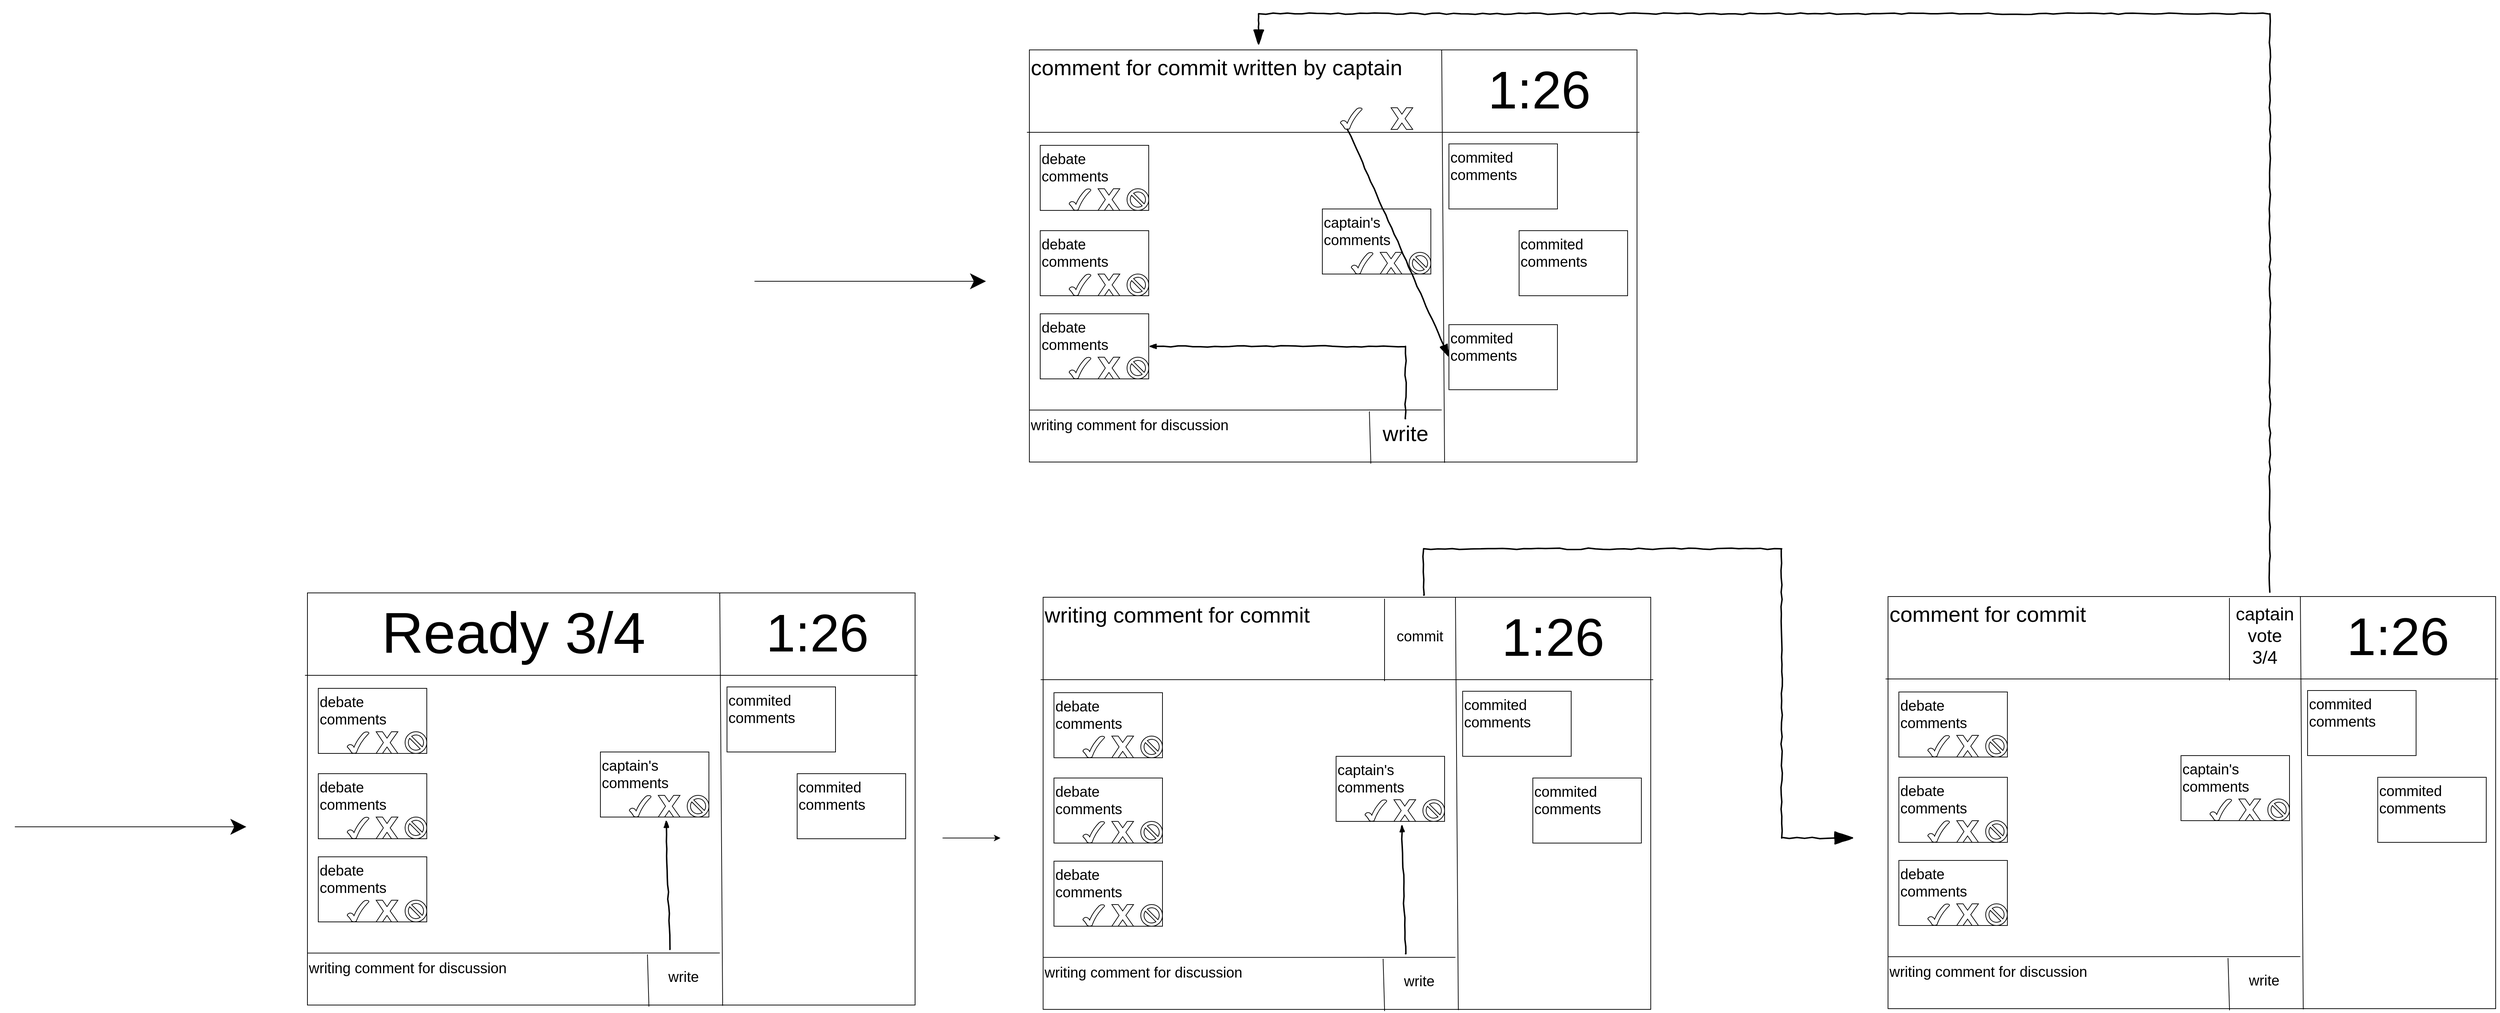 <mxfile version="10.6.1" type="github"><diagram id="ZdFKePdr-FafEi4MBhRc" name="Page-1"><mxGraphModel dx="5631" dy="2274" grid="1" gridSize="20" guides="1" tooltips="1" connect="1" arrows="1" fold="1" page="1" pageScale="1" pageWidth="827" pageHeight="1169" math="0" shadow="0"><root><mxCell id="0"/><mxCell id="1" parent="0"/><mxCell id="f2f6UKd6Drw-5lWXuUiP-39" value="" style="rounded=0;whiteSpace=wrap;html=1;" vertex="1" parent="1"><mxGeometry y="90" width="840" height="570" as="geometry"/></mxCell><mxCell id="f2f6UKd6Drw-5lWXuUiP-42" value="" style="endArrow=none;html=1;entryX=0.796;entryY=-0.002;entryDx=0;entryDy=0;entryPerimeter=0;exitX=0.801;exitY=1;exitDx=0;exitDy=0;exitPerimeter=0;" edge="1" parent="1"><mxGeometry width="50" height="50" relative="1" as="geometry"><mxPoint x="574" y="661" as="sourcePoint"/><mxPoint x="570" y="90" as="targetPoint"/></mxGeometry></mxCell><mxCell id="f2f6UKd6Drw-5lWXuUiP-43" value="" style="endArrow=none;html=1;entryX=1.004;entryY=0.2;entryDx=0;entryDy=0;entryPerimeter=0;exitX=-0.004;exitY=0.2;exitDx=0;exitDy=0;exitPerimeter=0;" edge="1" parent="1" source="f2f6UKd6Drw-5lWXuUiP-39" target="f2f6UKd6Drw-5lWXuUiP-39"><mxGeometry width="50" height="50" relative="1" as="geometry"><mxPoint x="570" y="200" as="sourcePoint"/><mxPoint x="850" y="200" as="targetPoint"/></mxGeometry></mxCell><mxCell id="f2f6UKd6Drw-5lWXuUiP-44" value="&lt;font style=&quot;font-size: 73px&quot;&gt;1:26&lt;/font&gt;" style="text;html=1;strokeColor=none;fillColor=none;align=center;verticalAlign=middle;whiteSpace=wrap;rounded=0;" vertex="1" parent="1"><mxGeometry x="570" y="90" width="270" height="110" as="geometry"/></mxCell><mxCell id="f2f6UKd6Drw-5lWXuUiP-51" value="" style="rounded=0;whiteSpace=wrap;html=1;" vertex="1" parent="1"><mxGeometry x="15" y="222" width="150" height="90" as="geometry"/></mxCell><mxCell id="f2f6UKd6Drw-5lWXuUiP-52" value="&lt;font style=&quot;font-size: 20px&quot;&gt;debate comments&lt;br&gt;&lt;/font&gt;&lt;br&gt;&lt;br&gt;&lt;br&gt;&amp;nbsp; &amp;nbsp; &amp;nbsp; &amp;nbsp; &amp;nbsp; &amp;nbsp; &amp;nbsp; &amp;nbsp; &amp;nbsp; &amp;nbsp; &amp;nbsp; &amp;nbsp; &amp;nbsp; &amp;nbsp;&amp;nbsp;&lt;br&gt;" style="text;html=1;strokeColor=none;fillColor=none;align=left;verticalAlign=top;whiteSpace=wrap;rounded=0;" vertex="1" parent="1"><mxGeometry x="15" y="222" width="150" height="90" as="geometry"/></mxCell><mxCell id="f2f6UKd6Drw-5lWXuUiP-53" value="" style="verticalLabelPosition=bottom;verticalAlign=top;html=1;shape=mxgraph.basic.tick;align=left;" vertex="1" parent="1"><mxGeometry x="55" y="282" width="30" height="30" as="geometry"/></mxCell><mxCell id="f2f6UKd6Drw-5lWXuUiP-54" value="" style="verticalLabelPosition=bottom;verticalAlign=top;html=1;shape=mxgraph.basic.x;align=left;" vertex="1" parent="1"><mxGeometry x="95" y="282" width="30" height="30" as="geometry"/></mxCell><mxCell id="f2f6UKd6Drw-5lWXuUiP-55" value="" style="verticalLabelPosition=bottom;verticalAlign=top;html=1;shape=mxgraph.basic.no_symbol;align=left;" vertex="1" parent="1"><mxGeometry x="135" y="282" width="30" height="30" as="geometry"/></mxCell><mxCell id="f2f6UKd6Drw-5lWXuUiP-56" value="" style="rounded=0;whiteSpace=wrap;html=1;" vertex="1" parent="1"><mxGeometry x="15" y="340" width="150" height="90" as="geometry"/></mxCell><mxCell id="f2f6UKd6Drw-5lWXuUiP-57" value="&lt;font style=&quot;font-size: 20px&quot;&gt;debate comments&lt;br&gt;&lt;br&gt;&lt;br&gt;&lt;br&gt;&amp;nbsp; &amp;nbsp; &amp;nbsp; &amp;nbsp; &amp;nbsp; &amp;nbsp; &amp;nbsp; &amp;nbsp; &amp;nbsp; &amp;nbsp; &amp;nbsp; &amp;nbsp; &amp;nbsp; &amp;nbsp;&amp;nbsp;&lt;/font&gt;&lt;br&gt;" style="text;html=1;strokeColor=none;fillColor=none;align=left;verticalAlign=top;whiteSpace=wrap;rounded=0;" vertex="1" parent="1"><mxGeometry x="15" y="340" width="150" height="90" as="geometry"/></mxCell><mxCell id="f2f6UKd6Drw-5lWXuUiP-58" value="" style="verticalLabelPosition=bottom;verticalAlign=top;html=1;shape=mxgraph.basic.tick;align=left;" vertex="1" parent="1"><mxGeometry x="55" y="400" width="30" height="30" as="geometry"/></mxCell><mxCell id="f2f6UKd6Drw-5lWXuUiP-59" value="" style="verticalLabelPosition=bottom;verticalAlign=top;html=1;shape=mxgraph.basic.x;align=left;" vertex="1" parent="1"><mxGeometry x="95" y="400" width="30" height="30" as="geometry"/></mxCell><mxCell id="f2f6UKd6Drw-5lWXuUiP-60" value="" style="verticalLabelPosition=bottom;verticalAlign=top;html=1;shape=mxgraph.basic.no_symbol;align=left;" vertex="1" parent="1"><mxGeometry x="135" y="400" width="30" height="30" as="geometry"/></mxCell><mxCell id="f2f6UKd6Drw-5lWXuUiP-61" value="" style="rounded=0;whiteSpace=wrap;html=1;" vertex="1" parent="1"><mxGeometry x="15" y="455" width="150" height="90" as="geometry"/></mxCell><mxCell id="f2f6UKd6Drw-5lWXuUiP-62" value="&lt;font style=&quot;font-size: 20px&quot;&gt;debate comments&lt;br&gt;&lt;/font&gt;&lt;br&gt;&lt;br&gt;&lt;br&gt;&amp;nbsp; &amp;nbsp; &amp;nbsp; &amp;nbsp; &amp;nbsp; &amp;nbsp; &amp;nbsp; &amp;nbsp; &amp;nbsp; &amp;nbsp; &amp;nbsp; &amp;nbsp; &amp;nbsp; &amp;nbsp;&amp;nbsp;&lt;br&gt;" style="text;html=1;strokeColor=none;fillColor=none;align=left;verticalAlign=top;whiteSpace=wrap;rounded=0;" vertex="1" parent="1"><mxGeometry x="15" y="455" width="150" height="90" as="geometry"/></mxCell><mxCell id="f2f6UKd6Drw-5lWXuUiP-63" value="" style="verticalLabelPosition=bottom;verticalAlign=top;html=1;shape=mxgraph.basic.tick;align=left;" vertex="1" parent="1"><mxGeometry x="55" y="515" width="30" height="30" as="geometry"/></mxCell><mxCell id="f2f6UKd6Drw-5lWXuUiP-64" value="" style="verticalLabelPosition=bottom;verticalAlign=top;html=1;shape=mxgraph.basic.x;align=left;" vertex="1" parent="1"><mxGeometry x="95" y="515" width="30" height="30" as="geometry"/></mxCell><mxCell id="f2f6UKd6Drw-5lWXuUiP-65" value="" style="verticalLabelPosition=bottom;verticalAlign=top;html=1;shape=mxgraph.basic.no_symbol;align=left;" vertex="1" parent="1"><mxGeometry x="135" y="515" width="30" height="30" as="geometry"/></mxCell><mxCell id="f2f6UKd6Drw-5lWXuUiP-66" value="" style="rounded=0;whiteSpace=wrap;html=1;" vertex="1" parent="1"><mxGeometry x="405" y="310" width="150" height="90" as="geometry"/></mxCell><mxCell id="f2f6UKd6Drw-5lWXuUiP-67" value="&lt;font style=&quot;font-size: 20px&quot;&gt;captain's comments&lt;br&gt;&lt;/font&gt;&lt;br&gt;&lt;br&gt;&lt;br&gt;&amp;nbsp; &amp;nbsp; &amp;nbsp; &amp;nbsp; &amp;nbsp; &amp;nbsp; &amp;nbsp; &amp;nbsp; &amp;nbsp; &amp;nbsp; &amp;nbsp; &amp;nbsp; &amp;nbsp; &amp;nbsp;&amp;nbsp;&lt;br&gt;" style="text;html=1;strokeColor=none;fillColor=none;align=left;verticalAlign=top;whiteSpace=wrap;rounded=0;" vertex="1" parent="1"><mxGeometry x="405" y="310" width="150" height="90" as="geometry"/></mxCell><mxCell id="f2f6UKd6Drw-5lWXuUiP-68" value="" style="verticalLabelPosition=bottom;verticalAlign=top;html=1;shape=mxgraph.basic.tick;align=left;" vertex="1" parent="1"><mxGeometry x="445" y="370" width="30" height="30" as="geometry"/></mxCell><mxCell id="f2f6UKd6Drw-5lWXuUiP-69" value="" style="verticalLabelPosition=bottom;verticalAlign=top;html=1;shape=mxgraph.basic.x;align=left;" vertex="1" parent="1"><mxGeometry x="485" y="370" width="30" height="30" as="geometry"/></mxCell><mxCell id="f2f6UKd6Drw-5lWXuUiP-70" value="" style="verticalLabelPosition=bottom;verticalAlign=top;html=1;shape=mxgraph.basic.no_symbol;align=left;fontSize=20;" vertex="1" parent="1"><mxGeometry x="525" y="370" width="30" height="30" as="geometry"/></mxCell><mxCell id="f2f6UKd6Drw-5lWXuUiP-71" value="&lt;div style=&quot;text-align: left&quot;&gt;&lt;font style=&quot;font-size: 30px&quot;&gt;comment for commit written by captain&lt;/font&gt;&lt;/div&gt;" style="text;html=1;strokeColor=none;fillColor=none;align=left;verticalAlign=top;whiteSpace=wrap;rounded=0;" vertex="1" parent="1"><mxGeometry y="90" width="570" height="110" as="geometry"/></mxCell><mxCell id="f2f6UKd6Drw-5lWXuUiP-72" value="" style="verticalLabelPosition=bottom;verticalAlign=top;html=1;shape=mxgraph.basic.tick;align=left;" vertex="1" parent="1"><mxGeometry x="430" y="170" width="30" height="30" as="geometry"/></mxCell><mxCell id="f2f6UKd6Drw-5lWXuUiP-73" value="" style="verticalLabelPosition=bottom;verticalAlign=top;html=1;shape=mxgraph.basic.x;align=left;" vertex="1" parent="1"><mxGeometry x="500" y="170" width="30" height="30" as="geometry"/></mxCell><mxCell id="f2f6UKd6Drw-5lWXuUiP-74" value="" style="endArrow=none;html=1;exitX=0;exitY=0.874;exitDx=0;exitDy=0;exitPerimeter=0;" edge="1" parent="1" source="f2f6UKd6Drw-5lWXuUiP-39"><mxGeometry width="50" height="50" relative="1" as="geometry"><mxPoint y="840" as="sourcePoint"/><mxPoint x="570" y="588" as="targetPoint"/></mxGeometry></mxCell><mxCell id="f2f6UKd6Drw-5lWXuUiP-75" value="&lt;font style=&quot;font-size: 30px&quot;&gt;write&lt;/font&gt;" style="text;html=1;strokeColor=none;fillColor=none;align=center;verticalAlign=middle;whiteSpace=wrap;rounded=0;" vertex="1" parent="1"><mxGeometry x="500" y="610" width="40" height="20" as="geometry"/></mxCell><mxCell id="f2f6UKd6Drw-5lWXuUiP-76" value="" style="endArrow=none;html=1;exitX=0.562;exitY=1.004;exitDx=0;exitDy=0;exitPerimeter=0;" edge="1" parent="1" source="f2f6UKd6Drw-5lWXuUiP-39"><mxGeometry width="50" height="50" relative="1" as="geometry"><mxPoint y="870" as="sourcePoint"/><mxPoint x="470" y="590" as="targetPoint"/></mxGeometry></mxCell><mxCell id="f2f6UKd6Drw-5lWXuUiP-77" value="&lt;font style=&quot;font-size: 20px&quot;&gt;writing comment for discussion&lt;/font&gt;" style="text;html=1;strokeColor=none;fillColor=none;align=left;verticalAlign=top;whiteSpace=wrap;rounded=0;" vertex="1" parent="1"><mxGeometry y="590" width="360" height="20" as="geometry"/></mxCell><mxCell id="f2f6UKd6Drw-5lWXuUiP-78" value="" style="rounded=0;whiteSpace=wrap;html=1;" vertex="1" parent="1"><mxGeometry x="580" y="220" width="150" height="90" as="geometry"/></mxCell><mxCell id="f2f6UKd6Drw-5lWXuUiP-79" value="&lt;font style=&quot;font-size: 20px&quot;&gt;commited comments&lt;br&gt;&lt;/font&gt;&lt;br&gt;" style="text;html=1;strokeColor=none;fillColor=none;align=left;verticalAlign=top;whiteSpace=wrap;rounded=0;" vertex="1" parent="1"><mxGeometry x="580" y="220" width="150" height="90" as="geometry"/></mxCell><mxCell id="f2f6UKd6Drw-5lWXuUiP-80" value="" style="rounded=0;whiteSpace=wrap;html=1;fontSize=20;" vertex="1" parent="1"><mxGeometry x="677" y="340" width="150" height="90" as="geometry"/></mxCell><mxCell id="f2f6UKd6Drw-5lWXuUiP-81" value="commited comments&lt;br style=&quot;font-size: 20px;&quot;&gt;&lt;br style=&quot;font-size: 20px;&quot;&gt;" style="text;html=1;strokeColor=none;fillColor=none;align=left;verticalAlign=top;whiteSpace=wrap;rounded=0;fontSize=20;" vertex="1" parent="1"><mxGeometry x="677" y="340" width="150" height="90" as="geometry"/></mxCell><mxCell id="f2f6UKd6Drw-5lWXuUiP-82" value="" style="rounded=0;whiteSpace=wrap;html=1;fontSize=20;" vertex="1" parent="1"><mxGeometry x="580" y="470" width="150" height="90" as="geometry"/></mxCell><mxCell id="f2f6UKd6Drw-5lWXuUiP-83" value="commited comments&lt;br style=&quot;font-size: 20px;&quot;&gt;&lt;br style=&quot;font-size: 20px;&quot;&gt;" style="text;html=1;strokeColor=none;fillColor=none;align=left;verticalAlign=top;whiteSpace=wrap;rounded=0;fontSize=20;" vertex="1" parent="1"><mxGeometry x="580" y="470" width="150" height="90" as="geometry"/></mxCell><mxCell id="f2f6UKd6Drw-5lWXuUiP-84" value="" style="rounded=0;whiteSpace=wrap;html=1;fontSize=12;" vertex="1" parent="1"><mxGeometry x="19" y="847" width="840" height="570" as="geometry"/></mxCell><mxCell id="f2f6UKd6Drw-5lWXuUiP-85" value="" style="endArrow=none;html=1;entryX=0.796;entryY=-0.002;entryDx=0;entryDy=0;entryPerimeter=0;exitX=0.801;exitY=1;exitDx=0;exitDy=0;exitPerimeter=0;fontSize=12;" edge="1" parent="1"><mxGeometry width="50" height="50" relative="1" as="geometry"><mxPoint x="593" y="1418" as="sourcePoint"/><mxPoint x="589" y="847" as="targetPoint"/></mxGeometry></mxCell><mxCell id="f2f6UKd6Drw-5lWXuUiP-86" value="" style="endArrow=none;html=1;entryX=1.004;entryY=0.2;entryDx=0;entryDy=0;entryPerimeter=0;exitX=-0.004;exitY=0.2;exitDx=0;exitDy=0;exitPerimeter=0;fontSize=20;" edge="1" parent="1" source="f2f6UKd6Drw-5lWXuUiP-84" target="f2f6UKd6Drw-5lWXuUiP-84"><mxGeometry width="50" height="50" relative="1" as="geometry"><mxPoint x="589" y="957" as="sourcePoint"/><mxPoint x="869" y="957" as="targetPoint"/></mxGeometry></mxCell><mxCell id="f2f6UKd6Drw-5lWXuUiP-87" value="&lt;font style=&quot;font-size: 73px&quot;&gt;1:26&lt;/font&gt;" style="text;html=1;strokeColor=none;fillColor=none;align=center;verticalAlign=middle;whiteSpace=wrap;rounded=0;fontSize=45;" vertex="1" parent="1"><mxGeometry x="589" y="847" width="270" height="110" as="geometry"/></mxCell><mxCell id="f2f6UKd6Drw-5lWXuUiP-88" value="" style="rounded=0;whiteSpace=wrap;html=1;fontSize=20;" vertex="1" parent="1"><mxGeometry x="34" y="979" width="150" height="90" as="geometry"/></mxCell><mxCell id="f2f6UKd6Drw-5lWXuUiP-89" value="debate comments&lt;br style=&quot;font-size: 20px;&quot;&gt;&lt;br style=&quot;font-size: 20px;&quot;&gt;&lt;br style=&quot;font-size: 20px;&quot;&gt;&lt;br style=&quot;font-size: 20px;&quot;&gt;&amp;nbsp; &amp;nbsp; &amp;nbsp; &amp;nbsp; &amp;nbsp; &amp;nbsp; &amp;nbsp; &amp;nbsp; &amp;nbsp; &amp;nbsp; &amp;nbsp; &amp;nbsp; &amp;nbsp; &amp;nbsp;&amp;nbsp;&lt;br style=&quot;font-size: 20px;&quot;&gt;" style="text;html=1;strokeColor=none;fillColor=none;align=left;verticalAlign=top;whiteSpace=wrap;rounded=0;fontSize=20;" vertex="1" parent="1"><mxGeometry x="34" y="979" width="150" height="90" as="geometry"/></mxCell><mxCell id="f2f6UKd6Drw-5lWXuUiP-90" value="" style="verticalLabelPosition=bottom;verticalAlign=top;html=1;shape=mxgraph.basic.tick;align=left;fontSize=20;" vertex="1" parent="1"><mxGeometry x="74" y="1039" width="30" height="30" as="geometry"/></mxCell><mxCell id="f2f6UKd6Drw-5lWXuUiP-91" value="" style="verticalLabelPosition=bottom;verticalAlign=top;html=1;shape=mxgraph.basic.x;align=left;fontSize=20;" vertex="1" parent="1"><mxGeometry x="114" y="1039" width="30" height="30" as="geometry"/></mxCell><mxCell id="f2f6UKd6Drw-5lWXuUiP-92" value="" style="verticalLabelPosition=bottom;verticalAlign=top;html=1;shape=mxgraph.basic.no_symbol;align=left;fontSize=20;" vertex="1" parent="1"><mxGeometry x="154" y="1039" width="30" height="30" as="geometry"/></mxCell><mxCell id="f2f6UKd6Drw-5lWXuUiP-93" value="" style="rounded=0;whiteSpace=wrap;html=1;fontSize=20;" vertex="1" parent="1"><mxGeometry x="34" y="1097" width="150" height="90" as="geometry"/></mxCell><mxCell id="f2f6UKd6Drw-5lWXuUiP-94" value="debate comments&lt;br style=&quot;font-size: 20px;&quot;&gt;&lt;br style=&quot;font-size: 20px;&quot;&gt;&lt;br style=&quot;font-size: 20px;&quot;&gt;&lt;br style=&quot;font-size: 20px;&quot;&gt;&amp;nbsp; &amp;nbsp; &amp;nbsp; &amp;nbsp; &amp;nbsp; &amp;nbsp; &amp;nbsp; &amp;nbsp; &amp;nbsp; &amp;nbsp; &amp;nbsp; &amp;nbsp; &amp;nbsp; &amp;nbsp;&amp;nbsp;&lt;br style=&quot;font-size: 20px;&quot;&gt;" style="text;html=1;strokeColor=none;fillColor=none;align=left;verticalAlign=top;whiteSpace=wrap;rounded=0;fontSize=20;" vertex="1" parent="1"><mxGeometry x="34" y="1097" width="150" height="90" as="geometry"/></mxCell><mxCell id="f2f6UKd6Drw-5lWXuUiP-95" value="" style="verticalLabelPosition=bottom;verticalAlign=top;html=1;shape=mxgraph.basic.tick;align=left;fontSize=20;" vertex="1" parent="1"><mxGeometry x="74" y="1157" width="30" height="30" as="geometry"/></mxCell><mxCell id="f2f6UKd6Drw-5lWXuUiP-96" value="" style="verticalLabelPosition=bottom;verticalAlign=top;html=1;shape=mxgraph.basic.x;align=left;fontSize=20;" vertex="1" parent="1"><mxGeometry x="114" y="1157" width="30" height="30" as="geometry"/></mxCell><mxCell id="f2f6UKd6Drw-5lWXuUiP-97" value="" style="verticalLabelPosition=bottom;verticalAlign=top;html=1;shape=mxgraph.basic.no_symbol;align=left;fontSize=20;" vertex="1" parent="1"><mxGeometry x="154" y="1157" width="30" height="30" as="geometry"/></mxCell><mxCell id="f2f6UKd6Drw-5lWXuUiP-98" value="" style="rounded=0;whiteSpace=wrap;html=1;fontSize=20;" vertex="1" parent="1"><mxGeometry x="34" y="1212" width="150" height="90" as="geometry"/></mxCell><mxCell id="f2f6UKd6Drw-5lWXuUiP-99" value="debate comments&lt;br style=&quot;font-size: 20px;&quot;&gt;&lt;br style=&quot;font-size: 20px;&quot;&gt;&lt;br style=&quot;font-size: 20px;&quot;&gt;&lt;br style=&quot;font-size: 20px;&quot;&gt;&amp;nbsp; &amp;nbsp; &amp;nbsp; &amp;nbsp; &amp;nbsp; &amp;nbsp; &amp;nbsp; &amp;nbsp; &amp;nbsp; &amp;nbsp; &amp;nbsp; &amp;nbsp; &amp;nbsp; &amp;nbsp;&amp;nbsp;&lt;br style=&quot;font-size: 20px;&quot;&gt;" style="text;html=1;strokeColor=none;fillColor=none;align=left;verticalAlign=top;whiteSpace=wrap;rounded=0;fontSize=20;" vertex="1" parent="1"><mxGeometry x="34" y="1212" width="150" height="90" as="geometry"/></mxCell><mxCell id="f2f6UKd6Drw-5lWXuUiP-100" value="" style="verticalLabelPosition=bottom;verticalAlign=top;html=1;shape=mxgraph.basic.tick;align=left;fontSize=20;" vertex="1" parent="1"><mxGeometry x="74" y="1272" width="30" height="30" as="geometry"/></mxCell><mxCell id="f2f6UKd6Drw-5lWXuUiP-101" value="" style="verticalLabelPosition=bottom;verticalAlign=top;html=1;shape=mxgraph.basic.x;align=left;fontSize=20;" vertex="1" parent="1"><mxGeometry x="114" y="1272" width="30" height="30" as="geometry"/></mxCell><mxCell id="f2f6UKd6Drw-5lWXuUiP-102" value="" style="verticalLabelPosition=bottom;verticalAlign=top;html=1;shape=mxgraph.basic.no_symbol;align=left;fontSize=20;" vertex="1" parent="1"><mxGeometry x="154" y="1272" width="30" height="30" as="geometry"/></mxCell><mxCell id="f2f6UKd6Drw-5lWXuUiP-103" value="" style="rounded=0;whiteSpace=wrap;html=1;fontSize=20;" vertex="1" parent="1"><mxGeometry x="424" y="1067" width="150" height="90" as="geometry"/></mxCell><mxCell id="f2f6UKd6Drw-5lWXuUiP-104" value="captain's comments&lt;br style=&quot;font-size: 20px;&quot;&gt;&lt;br style=&quot;font-size: 20px;&quot;&gt;&lt;br style=&quot;font-size: 20px;&quot;&gt;&lt;br style=&quot;font-size: 20px;&quot;&gt;&amp;nbsp; &amp;nbsp; &amp;nbsp; &amp;nbsp; &amp;nbsp; &amp;nbsp; &amp;nbsp; &amp;nbsp; &amp;nbsp; &amp;nbsp; &amp;nbsp; &amp;nbsp; &amp;nbsp; &amp;nbsp;&amp;nbsp;&lt;br style=&quot;font-size: 20px;&quot;&gt;" style="text;html=1;strokeColor=none;fillColor=none;align=left;verticalAlign=top;whiteSpace=wrap;rounded=0;fontSize=20;" vertex="1" parent="1"><mxGeometry x="424" y="1067" width="150" height="90" as="geometry"/></mxCell><mxCell id="f2f6UKd6Drw-5lWXuUiP-105" value="" style="verticalLabelPosition=bottom;verticalAlign=top;html=1;shape=mxgraph.basic.tick;align=left;fontSize=20;" vertex="1" parent="1"><mxGeometry x="464" y="1127" width="30" height="30" as="geometry"/></mxCell><mxCell id="f2f6UKd6Drw-5lWXuUiP-106" value="" style="verticalLabelPosition=bottom;verticalAlign=top;html=1;shape=mxgraph.basic.x;align=left;fontSize=20;" vertex="1" parent="1"><mxGeometry x="504" y="1127" width="30" height="30" as="geometry"/></mxCell><mxCell id="f2f6UKd6Drw-5lWXuUiP-107" value="" style="verticalLabelPosition=bottom;verticalAlign=top;html=1;shape=mxgraph.basic.no_symbol;align=left;fontSize=20;" vertex="1" parent="1"><mxGeometry x="544" y="1127" width="30" height="30" as="geometry"/></mxCell><mxCell id="f2f6UKd6Drw-5lWXuUiP-108" value="&lt;div style=&quot;text-align: left&quot;&gt;&lt;font style=&quot;font-size: 30px&quot;&gt;writing comment for commit&lt;/font&gt;&lt;/div&gt;" style="text;html=1;strokeColor=none;fillColor=none;align=left;verticalAlign=top;whiteSpace=wrap;rounded=0;fontSize=20;" vertex="1" parent="1"><mxGeometry x="19" y="847" width="570" height="110" as="geometry"/></mxCell><mxCell id="f2f6UKd6Drw-5lWXuUiP-111" value="" style="endArrow=none;html=1;exitX=0;exitY=0.874;exitDx=0;exitDy=0;exitPerimeter=0;fontSize=20;" edge="1" parent="1" source="f2f6UKd6Drw-5lWXuUiP-84"><mxGeometry width="50" height="50" relative="1" as="geometry"><mxPoint x="19" y="1597" as="sourcePoint"/><mxPoint x="589" y="1345" as="targetPoint"/></mxGeometry></mxCell><mxCell id="f2f6UKd6Drw-5lWXuUiP-112" value="&lt;font style=&quot;font-size: 20px;&quot;&gt;write&lt;/font&gt;" style="text;html=1;strokeColor=none;fillColor=none;align=center;verticalAlign=middle;whiteSpace=wrap;rounded=0;fontSize=20;" vertex="1" parent="1"><mxGeometry x="519" y="1367" width="40" height="20" as="geometry"/></mxCell><mxCell id="f2f6UKd6Drw-5lWXuUiP-113" value="" style="endArrow=none;html=1;exitX=0.562;exitY=1.004;exitDx=0;exitDy=0;exitPerimeter=0;fontSize=20;" edge="1" parent="1" source="f2f6UKd6Drw-5lWXuUiP-84"><mxGeometry width="50" height="50" relative="1" as="geometry"><mxPoint x="19" y="1627" as="sourcePoint"/><mxPoint x="489" y="1347" as="targetPoint"/></mxGeometry></mxCell><mxCell id="f2f6UKd6Drw-5lWXuUiP-114" value="writing comment for discussion" style="text;html=1;strokeColor=none;fillColor=none;align=left;verticalAlign=top;whiteSpace=wrap;rounded=0;fontSize=20;" vertex="1" parent="1"><mxGeometry x="19" y="1347" width="360" height="20" as="geometry"/></mxCell><mxCell id="f2f6UKd6Drw-5lWXuUiP-115" value="" style="rounded=0;whiteSpace=wrap;html=1;fontSize=20;" vertex="1" parent="1"><mxGeometry x="599" y="977" width="150" height="90" as="geometry"/></mxCell><mxCell id="f2f6UKd6Drw-5lWXuUiP-116" value="commited comments&lt;br style=&quot;font-size: 20px;&quot;&gt;&lt;br style=&quot;font-size: 20px;&quot;&gt;" style="text;html=1;strokeColor=none;fillColor=none;align=left;verticalAlign=top;whiteSpace=wrap;rounded=0;fontSize=20;" vertex="1" parent="1"><mxGeometry x="599" y="977" width="150" height="90" as="geometry"/></mxCell><mxCell id="f2f6UKd6Drw-5lWXuUiP-117" value="" style="rounded=0;whiteSpace=wrap;html=1;fontSize=20;" vertex="1" parent="1"><mxGeometry x="696" y="1097" width="150" height="90" as="geometry"/></mxCell><mxCell id="f2f6UKd6Drw-5lWXuUiP-118" value="commited comments&lt;br style=&quot;font-size: 20px;&quot;&gt;&lt;br style=&quot;font-size: 20px;&quot;&gt;" style="text;html=1;strokeColor=none;fillColor=none;align=left;verticalAlign=top;whiteSpace=wrap;rounded=0;fontSize=20;" vertex="1" parent="1"><mxGeometry x="696" y="1097" width="150" height="90" as="geometry"/></mxCell><mxCell id="f2f6UKd6Drw-5lWXuUiP-121" value="" style="endArrow=none;html=1;entryX=0.828;entryY=0.018;entryDx=0;entryDy=0;entryPerimeter=0;fontSize=30;" edge="1" parent="1" target="f2f6UKd6Drw-5lWXuUiP-108"><mxGeometry width="50" height="50" relative="1" as="geometry"><mxPoint x="491" y="963" as="sourcePoint"/><mxPoint x="62" y="1443" as="targetPoint"/></mxGeometry></mxCell><mxCell id="f2f6UKd6Drw-5lWXuUiP-122" value="&lt;font style=&quot;font-size: 20px;&quot;&gt;commit&lt;/font&gt;" style="text;html=1;strokeColor=none;fillColor=none;align=center;verticalAlign=middle;whiteSpace=wrap;rounded=0;fontSize=20;" vertex="1" parent="1"><mxGeometry x="510" y="880" width="60" height="39" as="geometry"/></mxCell><mxCell id="f2f6UKd6Drw-5lWXuUiP-123" value="" style="rounded=0;whiteSpace=wrap;html=1;" vertex="1" parent="1"><mxGeometry x="1187" y="846" width="840" height="570" as="geometry"/></mxCell><mxCell id="f2f6UKd6Drw-5lWXuUiP-124" value="" style="endArrow=none;html=1;entryX=0.796;entryY=-0.002;entryDx=0;entryDy=0;entryPerimeter=0;exitX=0.801;exitY=1;exitDx=0;exitDy=0;exitPerimeter=0;" edge="1" parent="1"><mxGeometry width="50" height="50" relative="1" as="geometry"><mxPoint x="1761" y="1417" as="sourcePoint"/><mxPoint x="1757" y="846" as="targetPoint"/></mxGeometry></mxCell><mxCell id="f2f6UKd6Drw-5lWXuUiP-125" value="" style="endArrow=none;html=1;entryX=1.004;entryY=0.2;entryDx=0;entryDy=0;entryPerimeter=0;exitX=-0.004;exitY=0.2;exitDx=0;exitDy=0;exitPerimeter=0;fontSize=20;" edge="1" parent="1" source="f2f6UKd6Drw-5lWXuUiP-123" target="f2f6UKd6Drw-5lWXuUiP-123"><mxGeometry width="50" height="50" relative="1" as="geometry"><mxPoint x="1757" y="956" as="sourcePoint"/><mxPoint x="2037" y="956" as="targetPoint"/></mxGeometry></mxCell><mxCell id="f2f6UKd6Drw-5lWXuUiP-126" value="&lt;font style=&quot;font-size: 73px&quot;&gt;1:26&lt;/font&gt;" style="text;html=1;strokeColor=none;fillColor=none;align=center;verticalAlign=middle;whiteSpace=wrap;rounded=0;" vertex="1" parent="1"><mxGeometry x="1757" y="846" width="270" height="110" as="geometry"/></mxCell><mxCell id="f2f6UKd6Drw-5lWXuUiP-127" value="" style="rounded=0;whiteSpace=wrap;html=1;fontSize=20;" vertex="1" parent="1"><mxGeometry x="1202" y="978" width="150" height="90" as="geometry"/></mxCell><mxCell id="f2f6UKd6Drw-5lWXuUiP-128" value="debate comments&lt;br style=&quot;font-size: 20px;&quot;&gt;&lt;br style=&quot;font-size: 20px;&quot;&gt;&lt;br style=&quot;font-size: 20px;&quot;&gt;&lt;br style=&quot;font-size: 20px;&quot;&gt;&amp;nbsp; &amp;nbsp; &amp;nbsp; &amp;nbsp; &amp;nbsp; &amp;nbsp; &amp;nbsp; &amp;nbsp; &amp;nbsp; &amp;nbsp; &amp;nbsp; &amp;nbsp; &amp;nbsp; &amp;nbsp;&amp;nbsp;&lt;br style=&quot;font-size: 20px;&quot;&gt;" style="text;html=1;strokeColor=none;fillColor=none;align=left;verticalAlign=top;whiteSpace=wrap;rounded=0;fontSize=20;" vertex="1" parent="1"><mxGeometry x="1202" y="978" width="150" height="90" as="geometry"/></mxCell><mxCell id="f2f6UKd6Drw-5lWXuUiP-129" value="" style="verticalLabelPosition=bottom;verticalAlign=top;html=1;shape=mxgraph.basic.tick;align=left;fontSize=20;" vertex="1" parent="1"><mxGeometry x="1242" y="1038" width="30" height="30" as="geometry"/></mxCell><mxCell id="f2f6UKd6Drw-5lWXuUiP-130" value="" style="verticalLabelPosition=bottom;verticalAlign=top;html=1;shape=mxgraph.basic.x;align=left;fontSize=20;" vertex="1" parent="1"><mxGeometry x="1282" y="1038" width="30" height="30" as="geometry"/></mxCell><mxCell id="f2f6UKd6Drw-5lWXuUiP-131" value="" style="verticalLabelPosition=bottom;verticalAlign=top;html=1;shape=mxgraph.basic.no_symbol;align=left;fontSize=20;" vertex="1" parent="1"><mxGeometry x="1322" y="1038" width="30" height="30" as="geometry"/></mxCell><mxCell id="f2f6UKd6Drw-5lWXuUiP-132" value="" style="rounded=0;whiteSpace=wrap;html=1;fontSize=20;" vertex="1" parent="1"><mxGeometry x="1202" y="1096" width="150" height="90" as="geometry"/></mxCell><mxCell id="f2f6UKd6Drw-5lWXuUiP-133" value="debate comments&lt;br style=&quot;font-size: 20px;&quot;&gt;&lt;br style=&quot;font-size: 20px;&quot;&gt;&lt;br style=&quot;font-size: 20px;&quot;&gt;&lt;br style=&quot;font-size: 20px;&quot;&gt;&amp;nbsp; &amp;nbsp; &amp;nbsp; &amp;nbsp; &amp;nbsp; &amp;nbsp; &amp;nbsp; &amp;nbsp; &amp;nbsp; &amp;nbsp; &amp;nbsp; &amp;nbsp; &amp;nbsp; &amp;nbsp;&amp;nbsp;&lt;br style=&quot;font-size: 20px;&quot;&gt;" style="text;html=1;strokeColor=none;fillColor=none;align=left;verticalAlign=top;whiteSpace=wrap;rounded=0;fontSize=20;" vertex="1" parent="1"><mxGeometry x="1202" y="1096" width="150" height="90" as="geometry"/></mxCell><mxCell id="f2f6UKd6Drw-5lWXuUiP-134" value="" style="verticalLabelPosition=bottom;verticalAlign=top;html=1;shape=mxgraph.basic.tick;align=left;fontSize=20;" vertex="1" parent="1"><mxGeometry x="1242" y="1156" width="30" height="30" as="geometry"/></mxCell><mxCell id="f2f6UKd6Drw-5lWXuUiP-135" value="" style="verticalLabelPosition=bottom;verticalAlign=top;html=1;shape=mxgraph.basic.x;align=left;fontSize=20;" vertex="1" parent="1"><mxGeometry x="1282" y="1156" width="30" height="30" as="geometry"/></mxCell><mxCell id="f2f6UKd6Drw-5lWXuUiP-136" value="" style="verticalLabelPosition=bottom;verticalAlign=top;html=1;shape=mxgraph.basic.no_symbol;align=left;fontSize=20;" vertex="1" parent="1"><mxGeometry x="1322" y="1156" width="30" height="30" as="geometry"/></mxCell><mxCell id="f2f6UKd6Drw-5lWXuUiP-137" value="" style="rounded=0;whiteSpace=wrap;html=1;fontSize=20;" vertex="1" parent="1"><mxGeometry x="1202" y="1211" width="150" height="90" as="geometry"/></mxCell><mxCell id="f2f6UKd6Drw-5lWXuUiP-138" value="debate comments&lt;br style=&quot;font-size: 20px;&quot;&gt;&lt;br style=&quot;font-size: 20px;&quot;&gt;&lt;br style=&quot;font-size: 20px;&quot;&gt;&lt;br style=&quot;font-size: 20px;&quot;&gt;&amp;nbsp; &amp;nbsp; &amp;nbsp; &amp;nbsp; &amp;nbsp; &amp;nbsp; &amp;nbsp; &amp;nbsp; &amp;nbsp; &amp;nbsp; &amp;nbsp; &amp;nbsp; &amp;nbsp; &amp;nbsp;&amp;nbsp;&lt;br style=&quot;font-size: 20px;&quot;&gt;" style="text;html=1;strokeColor=none;fillColor=none;align=left;verticalAlign=top;whiteSpace=wrap;rounded=0;fontSize=20;" vertex="1" parent="1"><mxGeometry x="1202" y="1211" width="150" height="90" as="geometry"/></mxCell><mxCell id="f2f6UKd6Drw-5lWXuUiP-139" value="" style="verticalLabelPosition=bottom;verticalAlign=top;html=1;shape=mxgraph.basic.tick;align=left;fontSize=20;" vertex="1" parent="1"><mxGeometry x="1242" y="1271" width="30" height="30" as="geometry"/></mxCell><mxCell id="f2f6UKd6Drw-5lWXuUiP-140" value="" style="verticalLabelPosition=bottom;verticalAlign=top;html=1;shape=mxgraph.basic.x;align=left;fontSize=20;" vertex="1" parent="1"><mxGeometry x="1282" y="1271" width="30" height="30" as="geometry"/></mxCell><mxCell id="f2f6UKd6Drw-5lWXuUiP-141" value="" style="verticalLabelPosition=bottom;verticalAlign=top;html=1;shape=mxgraph.basic.no_symbol;align=left;fontSize=20;" vertex="1" parent="1"><mxGeometry x="1322" y="1271" width="30" height="30" as="geometry"/></mxCell><mxCell id="f2f6UKd6Drw-5lWXuUiP-142" value="" style="rounded=0;whiteSpace=wrap;html=1;fontSize=20;" vertex="1" parent="1"><mxGeometry x="1592" y="1066" width="150" height="90" as="geometry"/></mxCell><mxCell id="f2f6UKd6Drw-5lWXuUiP-143" value="captain's comments&lt;br style=&quot;font-size: 20px;&quot;&gt;&lt;br style=&quot;font-size: 20px;&quot;&gt;&lt;br style=&quot;font-size: 20px;&quot;&gt;&lt;br style=&quot;font-size: 20px;&quot;&gt;&amp;nbsp; &amp;nbsp; &amp;nbsp; &amp;nbsp; &amp;nbsp; &amp;nbsp; &amp;nbsp; &amp;nbsp; &amp;nbsp; &amp;nbsp; &amp;nbsp; &amp;nbsp; &amp;nbsp; &amp;nbsp;&amp;nbsp;&lt;br style=&quot;font-size: 20px;&quot;&gt;" style="text;html=1;strokeColor=none;fillColor=none;align=left;verticalAlign=top;whiteSpace=wrap;rounded=0;fontSize=20;" vertex="1" parent="1"><mxGeometry x="1592" y="1066" width="150" height="90" as="geometry"/></mxCell><mxCell id="f2f6UKd6Drw-5lWXuUiP-144" value="" style="verticalLabelPosition=bottom;verticalAlign=top;html=1;shape=mxgraph.basic.tick;align=left;fontSize=20;" vertex="1" parent="1"><mxGeometry x="1632" y="1126" width="30" height="30" as="geometry"/></mxCell><mxCell id="f2f6UKd6Drw-5lWXuUiP-145" value="" style="verticalLabelPosition=bottom;verticalAlign=top;html=1;shape=mxgraph.basic.x;align=left;fontSize=20;" vertex="1" parent="1"><mxGeometry x="1672" y="1126" width="30" height="30" as="geometry"/></mxCell><mxCell id="f2f6UKd6Drw-5lWXuUiP-146" value="" style="verticalLabelPosition=bottom;verticalAlign=top;html=1;shape=mxgraph.basic.no_symbol;align=left;fontSize=20;" vertex="1" parent="1"><mxGeometry x="1712" y="1126" width="30" height="30" as="geometry"/></mxCell><mxCell id="f2f6UKd6Drw-5lWXuUiP-147" value="&lt;div style=&quot;text-align: left&quot;&gt;&lt;span style=&quot;font-size: 30px&quot;&gt;comment for commit&lt;/span&gt;&lt;/div&gt;" style="text;html=1;strokeColor=none;fillColor=none;align=left;verticalAlign=top;whiteSpace=wrap;rounded=0;" vertex="1" parent="1"><mxGeometry x="1187" y="846" width="570" height="110" as="geometry"/></mxCell><mxCell id="f2f6UKd6Drw-5lWXuUiP-148" value="" style="endArrow=none;html=1;exitX=0;exitY=0.874;exitDx=0;exitDy=0;exitPerimeter=0;fontSize=20;" edge="1" parent="1" source="f2f6UKd6Drw-5lWXuUiP-123"><mxGeometry width="50" height="50" relative="1" as="geometry"><mxPoint x="1187" y="1596" as="sourcePoint"/><mxPoint x="1757" y="1344" as="targetPoint"/></mxGeometry></mxCell><mxCell id="f2f6UKd6Drw-5lWXuUiP-149" value="&lt;font style=&quot;font-size: 20px;&quot;&gt;write&lt;/font&gt;" style="text;html=1;strokeColor=none;fillColor=none;align=center;verticalAlign=middle;whiteSpace=wrap;rounded=0;fontSize=20;" vertex="1" parent="1"><mxGeometry x="1687" y="1366" width="40" height="20" as="geometry"/></mxCell><mxCell id="f2f6UKd6Drw-5lWXuUiP-150" value="" style="endArrow=none;html=1;exitX=0.562;exitY=1.004;exitDx=0;exitDy=0;exitPerimeter=0;fontSize=20;" edge="1" parent="1" source="f2f6UKd6Drw-5lWXuUiP-123"><mxGeometry width="50" height="50" relative="1" as="geometry"><mxPoint x="1187" y="1626" as="sourcePoint"/><mxPoint x="1657" y="1346" as="targetPoint"/></mxGeometry></mxCell><mxCell id="f2f6UKd6Drw-5lWXuUiP-151" value="writing comment for discussion" style="text;html=1;strokeColor=none;fillColor=none;align=left;verticalAlign=top;whiteSpace=wrap;rounded=0;fontSize=20;" vertex="1" parent="1"><mxGeometry x="1187" y="1346" width="360" height="20" as="geometry"/></mxCell><mxCell id="f2f6UKd6Drw-5lWXuUiP-152" value="" style="rounded=0;whiteSpace=wrap;html=1;fontSize=20;" vertex="1" parent="1"><mxGeometry x="1767" y="976" width="150" height="90" as="geometry"/></mxCell><mxCell id="f2f6UKd6Drw-5lWXuUiP-153" value="commited comments&lt;br style=&quot;font-size: 20px;&quot;&gt;&lt;br style=&quot;font-size: 20px;&quot;&gt;" style="text;html=1;strokeColor=none;fillColor=none;align=left;verticalAlign=top;whiteSpace=wrap;rounded=0;fontSize=20;" vertex="1" parent="1"><mxGeometry x="1767" y="976" width="150" height="90" as="geometry"/></mxCell><mxCell id="f2f6UKd6Drw-5lWXuUiP-154" value="" style="rounded=0;whiteSpace=wrap;html=1;fontSize=20;" vertex="1" parent="1"><mxGeometry x="1864" y="1096" width="150" height="90" as="geometry"/></mxCell><mxCell id="f2f6UKd6Drw-5lWXuUiP-155" value="commited comments&lt;br style=&quot;font-size: 20px;&quot;&gt;&lt;br style=&quot;font-size: 20px;&quot;&gt;" style="text;html=1;strokeColor=none;fillColor=none;align=left;verticalAlign=top;whiteSpace=wrap;rounded=0;fontSize=20;" vertex="1" parent="1"><mxGeometry x="1864" y="1096" width="150" height="90" as="geometry"/></mxCell><mxCell id="f2f6UKd6Drw-5lWXuUiP-158" value="" style="endArrow=none;html=1;entryX=0.828;entryY=0.018;entryDx=0;entryDy=0;entryPerimeter=0;" edge="1" parent="1" target="f2f6UKd6Drw-5lWXuUiP-147"><mxGeometry width="50" height="50" relative="1" as="geometry"><mxPoint x="1659" y="962" as="sourcePoint"/><mxPoint x="1230" y="1442" as="targetPoint"/></mxGeometry></mxCell><mxCell id="f2f6UKd6Drw-5lWXuUiP-159" value="&lt;font style=&quot;font-size: 25px&quot;&gt;captain vote&lt;br&gt;3/4&lt;/font&gt;" style="text;html=1;strokeColor=none;fillColor=none;align=center;verticalAlign=middle;whiteSpace=wrap;rounded=0;" vertex="1" parent="1"><mxGeometry x="1678" y="879" width="60" height="39" as="geometry"/></mxCell><mxCell id="f2f6UKd6Drw-5lWXuUiP-160" value="" style="endArrow=classic;html=1;fontSize=20;endSize=19;" edge="1" parent="1"><mxGeometry width="50" height="50" relative="1" as="geometry"><mxPoint x="-380" y="410" as="sourcePoint"/><mxPoint x="-60" y="410" as="targetPoint"/></mxGeometry></mxCell><mxCell id="f2f6UKd6Drw-5lWXuUiP-163" value="" style="rounded=0;comic=1;strokeWidth=2;endArrow=blockThin;html=1;fontFamily=Comic Sans MS;fontStyle=1;exitX=0.923;exitY=-0.027;exitDx=0;exitDy=0;exitPerimeter=0;endSize=22;" edge="1" parent="1" source="f2f6UKd6Drw-5lWXuUiP-108"><mxGeometry width="50" height="50" relative="1" as="geometry"><mxPoint x="1300" y="430" as="sourcePoint"/><mxPoint x="1140" y="1180" as="targetPoint"/><Array as="points"><mxPoint x="545" y="780"/><mxPoint x="1040" y="780"/><mxPoint x="1040" y="1180"/></Array></mxGeometry></mxCell><mxCell id="f2f6UKd6Drw-5lWXuUiP-164" value="" style="rounded=0;comic=1;strokeWidth=2;endArrow=blockThin;html=1;fontFamily=Comic Sans MS;fontStyle=1;exitX=0.926;exitY=-0.055;exitDx=0;exitDy=0;exitPerimeter=0;entryX=0.556;entryY=-0.055;entryDx=0;entryDy=0;entryPerimeter=0;endSize=17;" edge="1" parent="1" source="f2f6UKd6Drw-5lWXuUiP-147" target="f2f6UKd6Drw-5lWXuUiP-71"><mxGeometry width="50" height="50" relative="1" as="geometry"><mxPoint x="1620" y="590" as="sourcePoint"/><mxPoint x="320" y="40" as="targetPoint"/><Array as="points"><mxPoint x="1715" y="40"/><mxPoint x="317" y="40"/></Array></mxGeometry></mxCell><mxCell id="f2f6UKd6Drw-5lWXuUiP-165" value="" style="rounded=0;comic=1;strokeWidth=2;endArrow=blockThin;html=1;fontFamily=Comic Sans MS;fontStyle=1;entryX=0.367;entryY=1.133;entryDx=0;entryDy=0;entryPerimeter=0;" edge="1" parent="1" target="f2f6UKd6Drw-5lWXuUiP-106"><mxGeometry width="50" height="50" relative="1" as="geometry"><mxPoint x="520" y="1340" as="sourcePoint"/><mxPoint x="550" y="1200" as="targetPoint"/></mxGeometry></mxCell><mxCell id="f2f6UKd6Drw-5lWXuUiP-168" value="" style="rounded=0;comic=1;strokeWidth=2;endArrow=blockThin;html=1;fontFamily=Comic Sans MS;fontStyle=1;entryX=1;entryY=0.5;entryDx=0;entryDy=0;" edge="1" parent="1" target="f2f6UKd6Drw-5lWXuUiP-62"><mxGeometry width="50" height="50" relative="1" as="geometry"><mxPoint x="520" y="600" as="sourcePoint"/><mxPoint x="530" y="460" as="targetPoint"/><Array as="points"><mxPoint x="520" y="500"/></Array></mxGeometry></mxCell><mxCell id="f2f6UKd6Drw-5lWXuUiP-171" value="" style="rounded=0;comic=1;strokeWidth=2;endArrow=blockThin;html=1;fontFamily=Comic Sans MS;fontStyle=1;entryX=0;entryY=0.5;entryDx=0;entryDy=0;endSize=13;" edge="1" parent="1" target="f2f6UKd6Drw-5lWXuUiP-83"><mxGeometry width="50" height="50" relative="1" as="geometry"><mxPoint x="440" y="200" as="sourcePoint"/><mxPoint x="490" y="220" as="targetPoint"/></mxGeometry></mxCell><mxCell id="f2f6UKd6Drw-5lWXuUiP-172" value="" style="rounded=0;whiteSpace=wrap;html=1;fontSize=12;" vertex="1" parent="1"><mxGeometry x="-998" y="841" width="840" height="570" as="geometry"/></mxCell><mxCell id="f2f6UKd6Drw-5lWXuUiP-173" value="" style="endArrow=none;html=1;entryX=0.796;entryY=-0.002;entryDx=0;entryDy=0;entryPerimeter=0;exitX=0.801;exitY=1;exitDx=0;exitDy=0;exitPerimeter=0;fontSize=12;" edge="1" parent="1"><mxGeometry width="50" height="50" relative="1" as="geometry"><mxPoint x="-424" y="1412" as="sourcePoint"/><mxPoint x="-428" y="841" as="targetPoint"/></mxGeometry></mxCell><mxCell id="f2f6UKd6Drw-5lWXuUiP-174" value="" style="endArrow=none;html=1;entryX=1.004;entryY=0.2;entryDx=0;entryDy=0;entryPerimeter=0;exitX=-0.004;exitY=0.2;exitDx=0;exitDy=0;exitPerimeter=0;fontSize=20;" edge="1" parent="1" source="f2f6UKd6Drw-5lWXuUiP-172" target="f2f6UKd6Drw-5lWXuUiP-172"><mxGeometry width="50" height="50" relative="1" as="geometry"><mxPoint x="-428" y="951" as="sourcePoint"/><mxPoint x="-148" y="951" as="targetPoint"/></mxGeometry></mxCell><mxCell id="f2f6UKd6Drw-5lWXuUiP-175" value="&lt;font style=&quot;font-size: 73px&quot;&gt;1:26&lt;/font&gt;" style="text;html=1;strokeColor=none;fillColor=none;align=center;verticalAlign=middle;whiteSpace=wrap;rounded=0;fontSize=45;" vertex="1" parent="1"><mxGeometry x="-428" y="841" width="270" height="110" as="geometry"/></mxCell><mxCell id="f2f6UKd6Drw-5lWXuUiP-176" value="" style="rounded=0;whiteSpace=wrap;html=1;fontSize=20;" vertex="1" parent="1"><mxGeometry x="-983" y="973" width="150" height="90" as="geometry"/></mxCell><mxCell id="f2f6UKd6Drw-5lWXuUiP-177" value="debate comments&lt;br style=&quot;font-size: 20px;&quot;&gt;&lt;br style=&quot;font-size: 20px;&quot;&gt;&lt;br style=&quot;font-size: 20px;&quot;&gt;&lt;br style=&quot;font-size: 20px;&quot;&gt;&amp;nbsp; &amp;nbsp; &amp;nbsp; &amp;nbsp; &amp;nbsp; &amp;nbsp; &amp;nbsp; &amp;nbsp; &amp;nbsp; &amp;nbsp; &amp;nbsp; &amp;nbsp; &amp;nbsp; &amp;nbsp;&amp;nbsp;&lt;br style=&quot;font-size: 20px;&quot;&gt;" style="text;html=1;strokeColor=none;fillColor=none;align=left;verticalAlign=top;whiteSpace=wrap;rounded=0;fontSize=20;" vertex="1" parent="1"><mxGeometry x="-983" y="973" width="150" height="90" as="geometry"/></mxCell><mxCell id="f2f6UKd6Drw-5lWXuUiP-178" value="" style="verticalLabelPosition=bottom;verticalAlign=top;html=1;shape=mxgraph.basic.tick;align=left;fontSize=20;" vertex="1" parent="1"><mxGeometry x="-943" y="1033" width="30" height="30" as="geometry"/></mxCell><mxCell id="f2f6UKd6Drw-5lWXuUiP-179" value="" style="verticalLabelPosition=bottom;verticalAlign=top;html=1;shape=mxgraph.basic.x;align=left;fontSize=20;" vertex="1" parent="1"><mxGeometry x="-903" y="1033" width="30" height="30" as="geometry"/></mxCell><mxCell id="f2f6UKd6Drw-5lWXuUiP-180" value="" style="verticalLabelPosition=bottom;verticalAlign=top;html=1;shape=mxgraph.basic.no_symbol;align=left;fontSize=20;" vertex="1" parent="1"><mxGeometry x="-863" y="1033" width="30" height="30" as="geometry"/></mxCell><mxCell id="f2f6UKd6Drw-5lWXuUiP-181" value="" style="rounded=0;whiteSpace=wrap;html=1;fontSize=20;" vertex="1" parent="1"><mxGeometry x="-983" y="1091" width="150" height="90" as="geometry"/></mxCell><mxCell id="f2f6UKd6Drw-5lWXuUiP-182" value="debate comments&lt;br style=&quot;font-size: 20px;&quot;&gt;&lt;br style=&quot;font-size: 20px;&quot;&gt;&lt;br style=&quot;font-size: 20px;&quot;&gt;&lt;br style=&quot;font-size: 20px;&quot;&gt;&amp;nbsp; &amp;nbsp; &amp;nbsp; &amp;nbsp; &amp;nbsp; &amp;nbsp; &amp;nbsp; &amp;nbsp; &amp;nbsp; &amp;nbsp; &amp;nbsp; &amp;nbsp; &amp;nbsp; &amp;nbsp;&amp;nbsp;&lt;br style=&quot;font-size: 20px;&quot;&gt;" style="text;html=1;strokeColor=none;fillColor=none;align=left;verticalAlign=top;whiteSpace=wrap;rounded=0;fontSize=20;" vertex="1" parent="1"><mxGeometry x="-983" y="1091" width="150" height="90" as="geometry"/></mxCell><mxCell id="f2f6UKd6Drw-5lWXuUiP-183" value="" style="verticalLabelPosition=bottom;verticalAlign=top;html=1;shape=mxgraph.basic.tick;align=left;fontSize=20;" vertex="1" parent="1"><mxGeometry x="-943" y="1151" width="30" height="30" as="geometry"/></mxCell><mxCell id="f2f6UKd6Drw-5lWXuUiP-184" value="" style="verticalLabelPosition=bottom;verticalAlign=top;html=1;shape=mxgraph.basic.x;align=left;fontSize=20;" vertex="1" parent="1"><mxGeometry x="-903" y="1151" width="30" height="30" as="geometry"/></mxCell><mxCell id="f2f6UKd6Drw-5lWXuUiP-185" value="" style="verticalLabelPosition=bottom;verticalAlign=top;html=1;shape=mxgraph.basic.no_symbol;align=left;fontSize=20;" vertex="1" parent="1"><mxGeometry x="-863" y="1151" width="30" height="30" as="geometry"/></mxCell><mxCell id="f2f6UKd6Drw-5lWXuUiP-186" value="" style="rounded=0;whiteSpace=wrap;html=1;fontSize=20;" vertex="1" parent="1"><mxGeometry x="-983" y="1206" width="150" height="90" as="geometry"/></mxCell><mxCell id="f2f6UKd6Drw-5lWXuUiP-187" value="debate comments&lt;br style=&quot;font-size: 20px;&quot;&gt;&lt;br style=&quot;font-size: 20px;&quot;&gt;&lt;br style=&quot;font-size: 20px;&quot;&gt;&lt;br style=&quot;font-size: 20px;&quot;&gt;&amp;nbsp; &amp;nbsp; &amp;nbsp; &amp;nbsp; &amp;nbsp; &amp;nbsp; &amp;nbsp; &amp;nbsp; &amp;nbsp; &amp;nbsp; &amp;nbsp; &amp;nbsp; &amp;nbsp; &amp;nbsp;&amp;nbsp;&lt;br style=&quot;font-size: 20px;&quot;&gt;" style="text;html=1;strokeColor=none;fillColor=none;align=left;verticalAlign=top;whiteSpace=wrap;rounded=0;fontSize=20;" vertex="1" parent="1"><mxGeometry x="-983" y="1206" width="150" height="90" as="geometry"/></mxCell><mxCell id="f2f6UKd6Drw-5lWXuUiP-188" value="" style="verticalLabelPosition=bottom;verticalAlign=top;html=1;shape=mxgraph.basic.tick;align=left;fontSize=20;" vertex="1" parent="1"><mxGeometry x="-943" y="1266" width="30" height="30" as="geometry"/></mxCell><mxCell id="f2f6UKd6Drw-5lWXuUiP-189" value="" style="verticalLabelPosition=bottom;verticalAlign=top;html=1;shape=mxgraph.basic.x;align=left;fontSize=20;" vertex="1" parent="1"><mxGeometry x="-903" y="1266" width="30" height="30" as="geometry"/></mxCell><mxCell id="f2f6UKd6Drw-5lWXuUiP-190" value="" style="verticalLabelPosition=bottom;verticalAlign=top;html=1;shape=mxgraph.basic.no_symbol;align=left;fontSize=20;" vertex="1" parent="1"><mxGeometry x="-863" y="1266" width="30" height="30" as="geometry"/></mxCell><mxCell id="f2f6UKd6Drw-5lWXuUiP-191" value="" style="rounded=0;whiteSpace=wrap;html=1;fontSize=20;" vertex="1" parent="1"><mxGeometry x="-593" y="1061" width="150" height="90" as="geometry"/></mxCell><mxCell id="f2f6UKd6Drw-5lWXuUiP-192" value="captain's comments&lt;br style=&quot;font-size: 20px;&quot;&gt;&lt;br style=&quot;font-size: 20px;&quot;&gt;&lt;br style=&quot;font-size: 20px;&quot;&gt;&lt;br style=&quot;font-size: 20px;&quot;&gt;&amp;nbsp; &amp;nbsp; &amp;nbsp; &amp;nbsp; &amp;nbsp; &amp;nbsp; &amp;nbsp; &amp;nbsp; &amp;nbsp; &amp;nbsp; &amp;nbsp; &amp;nbsp; &amp;nbsp; &amp;nbsp;&amp;nbsp;&lt;br style=&quot;font-size: 20px;&quot;&gt;" style="text;html=1;strokeColor=none;fillColor=none;align=left;verticalAlign=top;whiteSpace=wrap;rounded=0;fontSize=20;" vertex="1" parent="1"><mxGeometry x="-593" y="1061" width="150" height="90" as="geometry"/></mxCell><mxCell id="f2f6UKd6Drw-5lWXuUiP-193" value="" style="verticalLabelPosition=bottom;verticalAlign=top;html=1;shape=mxgraph.basic.tick;align=left;fontSize=20;" vertex="1" parent="1"><mxGeometry x="-553" y="1121" width="30" height="30" as="geometry"/></mxCell><mxCell id="f2f6UKd6Drw-5lWXuUiP-194" value="" style="verticalLabelPosition=bottom;verticalAlign=top;html=1;shape=mxgraph.basic.x;align=left;fontSize=20;" vertex="1" parent="1"><mxGeometry x="-513" y="1121" width="30" height="30" as="geometry"/></mxCell><mxCell id="f2f6UKd6Drw-5lWXuUiP-195" value="" style="verticalLabelPosition=bottom;verticalAlign=top;html=1;shape=mxgraph.basic.no_symbol;align=left;fontSize=20;" vertex="1" parent="1"><mxGeometry x="-473" y="1121" width="30" height="30" as="geometry"/></mxCell><mxCell id="f2f6UKd6Drw-5lWXuUiP-196" value="&lt;div style=&quot;text-align: center ; font-size: 80px&quot;&gt;&lt;font style=&quot;font-size: 80px&quot;&gt;Ready 3/4&lt;/font&gt;&lt;/div&gt;" style="text;html=1;strokeColor=none;fillColor=none;align=center;verticalAlign=middle;whiteSpace=wrap;rounded=0;fontSize=80;" vertex="1" parent="1"><mxGeometry x="-998" y="841" width="570" height="110" as="geometry"/></mxCell><mxCell id="f2f6UKd6Drw-5lWXuUiP-197" value="" style="endArrow=none;html=1;exitX=0;exitY=0.874;exitDx=0;exitDy=0;exitPerimeter=0;fontSize=20;" edge="1" parent="1" source="f2f6UKd6Drw-5lWXuUiP-172"><mxGeometry width="50" height="50" relative="1" as="geometry"><mxPoint x="-998" y="1591" as="sourcePoint"/><mxPoint x="-428" y="1339" as="targetPoint"/></mxGeometry></mxCell><mxCell id="f2f6UKd6Drw-5lWXuUiP-198" value="&lt;font style=&quot;font-size: 20px;&quot;&gt;write&lt;/font&gt;" style="text;html=1;strokeColor=none;fillColor=none;align=center;verticalAlign=middle;whiteSpace=wrap;rounded=0;fontSize=20;" vertex="1" parent="1"><mxGeometry x="-498" y="1361" width="40" height="20" as="geometry"/></mxCell><mxCell id="f2f6UKd6Drw-5lWXuUiP-199" value="" style="endArrow=none;html=1;exitX=0.562;exitY=1.004;exitDx=0;exitDy=0;exitPerimeter=0;fontSize=20;" edge="1" parent="1" source="f2f6UKd6Drw-5lWXuUiP-172"><mxGeometry width="50" height="50" relative="1" as="geometry"><mxPoint x="-998" y="1621" as="sourcePoint"/><mxPoint x="-528" y="1341" as="targetPoint"/></mxGeometry></mxCell><mxCell id="f2f6UKd6Drw-5lWXuUiP-200" value="writing comment for discussion" style="text;html=1;strokeColor=none;fillColor=none;align=left;verticalAlign=top;whiteSpace=wrap;rounded=0;fontSize=20;" vertex="1" parent="1"><mxGeometry x="-998" y="1341" width="360" height="20" as="geometry"/></mxCell><mxCell id="f2f6UKd6Drw-5lWXuUiP-201" value="" style="rounded=0;whiteSpace=wrap;html=1;fontSize=20;" vertex="1" parent="1"><mxGeometry x="-418" y="971" width="150" height="90" as="geometry"/></mxCell><mxCell id="f2f6UKd6Drw-5lWXuUiP-202" value="commited comments&lt;br style=&quot;font-size: 20px;&quot;&gt;&lt;br style=&quot;font-size: 20px;&quot;&gt;" style="text;html=1;strokeColor=none;fillColor=none;align=left;verticalAlign=top;whiteSpace=wrap;rounded=0;fontSize=20;" vertex="1" parent="1"><mxGeometry x="-418" y="971" width="150" height="90" as="geometry"/></mxCell><mxCell id="f2f6UKd6Drw-5lWXuUiP-203" value="" style="rounded=0;whiteSpace=wrap;html=1;fontSize=20;" vertex="1" parent="1"><mxGeometry x="-321" y="1091" width="150" height="90" as="geometry"/></mxCell><mxCell id="f2f6UKd6Drw-5lWXuUiP-204" value="commited comments&lt;br style=&quot;font-size: 20px;&quot;&gt;&lt;br style=&quot;font-size: 20px;&quot;&gt;" style="text;html=1;strokeColor=none;fillColor=none;align=left;verticalAlign=top;whiteSpace=wrap;rounded=0;fontSize=20;" vertex="1" parent="1"><mxGeometry x="-321" y="1091" width="150" height="90" as="geometry"/></mxCell><mxCell id="f2f6UKd6Drw-5lWXuUiP-207" value="" style="rounded=0;comic=1;strokeWidth=2;endArrow=blockThin;html=1;fontFamily=Comic Sans MS;fontStyle=1;entryX=0.367;entryY=1.133;entryDx=0;entryDy=0;entryPerimeter=0;" edge="1" parent="1" target="f2f6UKd6Drw-5lWXuUiP-194"><mxGeometry width="50" height="50" relative="1" as="geometry"><mxPoint x="-497" y="1334" as="sourcePoint"/><mxPoint x="-467" y="1194" as="targetPoint"/></mxGeometry></mxCell><mxCell id="f2f6UKd6Drw-5lWXuUiP-208" value="" style="endArrow=classic;html=1;fontSize=80;" edge="1" parent="1"><mxGeometry width="50" height="50" relative="1" as="geometry"><mxPoint x="-120" y="1180" as="sourcePoint"/><mxPoint x="-40" y="1180" as="targetPoint"/></mxGeometry></mxCell><mxCell id="f2f6UKd6Drw-5lWXuUiP-209" value="" style="endArrow=classic;html=1;fontSize=20;endSize=19;" edge="1" parent="1"><mxGeometry width="50" height="50" relative="1" as="geometry"><mxPoint x="-1402.5" y="1164.5" as="sourcePoint"/><mxPoint x="-1082.5" y="1164.5" as="targetPoint"/></mxGeometry></mxCell></root></mxGraphModel></diagram></mxfile>
